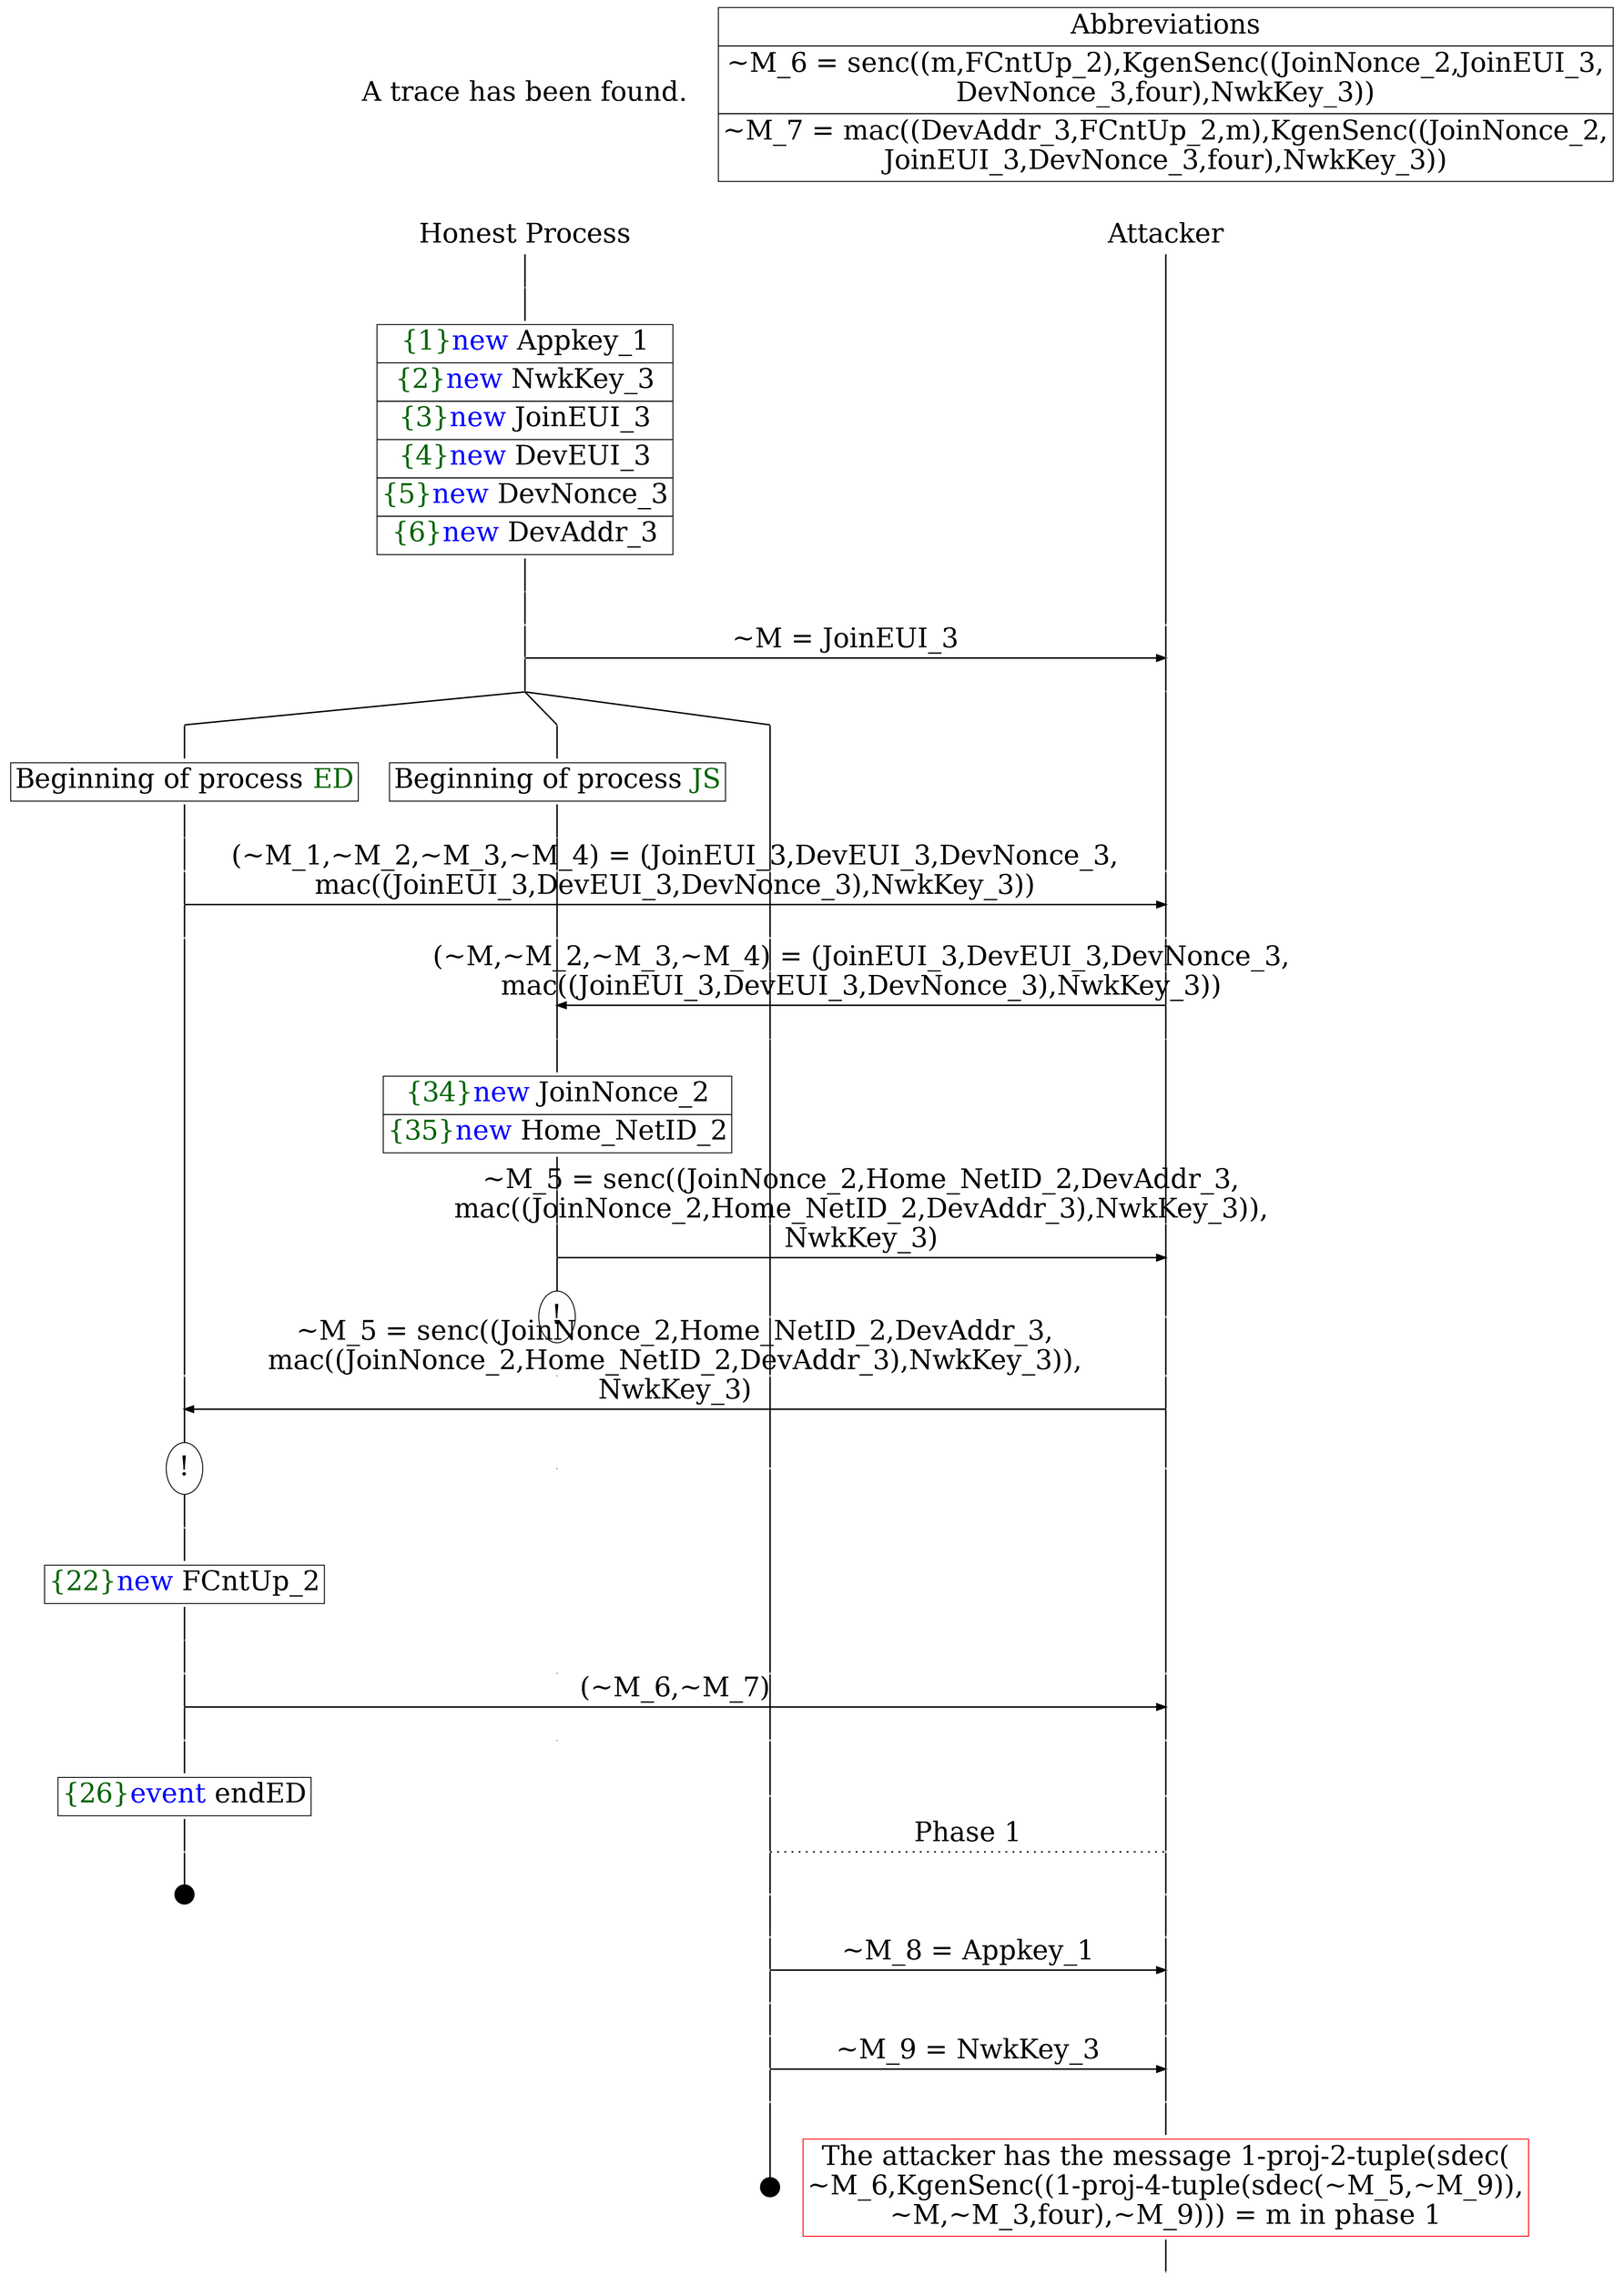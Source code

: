 digraph {
graph [ordering = out]
edge [arrowhead = none, penwidth = 1.6, fontsize = 30]
node [shape = point, width = 0, height = 0, fontsize = 30]
Trace [label = <A trace has been found.<br/>
>, shape = plaintext]
P0__0 [label = "Honest Process", shape = plaintext]
P__0 [label = "Attacker", shape = plaintext]
Trace -> P0__0 [label = "", style = invisible, weight = 100]{rank = same; P0__0 P__0}
P0__0 -> P0__1 [label = <>, weight = 100]
P0__1 -> P0__2 [label = <>, weight = 100]
P0__2 [shape = plaintext, label = <<TABLE BORDER="0" CELLBORDER="1" CELLSPACING="0" CELLPADDING="4"> <TR><TD><FONT COLOR="darkgreen">{1}</FONT><FONT COLOR="blue">new </FONT>Appkey_1</TD></TR><TR><TD><FONT COLOR="darkgreen">{2}</FONT><FONT COLOR="blue">new </FONT>NwkKey_3</TD></TR><TR><TD><FONT COLOR="darkgreen">{3}</FONT><FONT COLOR="blue">new </FONT>JoinEUI_3</TD></TR><TR><TD><FONT COLOR="darkgreen">{4}</FONT><FONT COLOR="blue">new </FONT>DevEUI_3</TD></TR><TR><TD><FONT COLOR="darkgreen">{5}</FONT><FONT COLOR="blue">new </FONT>DevNonce_3</TD></TR><TR><TD><FONT COLOR="darkgreen">{6}</FONT><FONT COLOR="blue">new </FONT>DevAddr_3</TD></TR></TABLE>>]
P0__2 -> P0__3 [label = <>, weight = 100]
P0__3 -> P0__4 [label = <>, weight = 100]
P__0 -> P__1 [label = <>, weight = 100]
{rank = same; P__1 P0__4}
P0__4 -> P0__5 [label = <>, weight = 100]
P__1 -> P__2 [label = <>, weight = 100]
{rank = same; P__2 P0__5}
P0__5 -> P__2 [label = <~M = JoinEUI_3>, arrowhead = normal]
P0__5 -> P0__6 [label = <>, weight = 100]
P__2 -> P__3 [label = <>, weight = 100]
{rank = same; P__3 P0__6}
/*RPar */
P0__6 -> P0_2__6 [label = <>]
P0__6 -> P0_1__6 [label = <>]
P0__6 -> P0_0__6 [label = <>]
P0__6 [label = "", fixedsize = false, width = 0, height = 0, shape = none]
{rank = same; P0_0__6 P0_1__6 P0_2__6}
P0_1__6 -> P0_1__7 [label = <>, weight = 100]
P0_1__7 [shape = plaintext, label = <<TABLE BORDER="0" CELLBORDER="1" CELLSPACING="0" CELLPADDING="4"> <TR><TD>Beginning of process <FONT COLOR="darkgreen">JS</FONT></TD></TR></TABLE>>]
P0_1__7 -> P0_1__8 [label = <>, weight = 100]
P0_2__6 -> P0_2__7 [label = <>, weight = 100]
P0_2__7 [shape = plaintext, label = <<TABLE BORDER="0" CELLBORDER="1" CELLSPACING="0" CELLPADDING="4"> <TR><TD>Beginning of process <FONT COLOR="darkgreen">ED</FONT></TD></TR></TABLE>>]
P0_2__7 -> P0_2__8 [label = <>, weight = 100]
P0_2__8 -> P0_2__9 [label = <>, weight = 100]
P0_1__8 -> P0_1__9 [label = <>, weight = 100]
P0_0__6 -> P0_0__7 [label = <>, weight = 100]
P__3 -> P__4 [label = <>, weight = 100]
{rank = same; P__4 P0_0__7 P0_1__9 P0_2__9}
P0_2__9 -> P0_2__10 [label = <>, weight = 100]
P__4 -> P__5 [label = <>, weight = 100]
{rank = same; P__5 P0_2__10}
P0_2__10 -> P__5 [label = <(~M_1,~M_2,~M_3,~M_4) = (JoinEUI_3,DevEUI_3,DevNonce_3,<br/>
mac((JoinEUI_3,DevEUI_3,DevNonce_3),NwkKey_3))>, arrowhead = normal]
P0_2__10 -> P0_2__11 [label = <>, weight = 100]
P0_1__9 -> P0_1__10 [label = <>, weight = 100]
P0_0__7 -> P0_0__8 [label = <>, weight = 100]
P__5 -> P__6 [label = <>, weight = 100]
{rank = same; P__6 P0_0__8 P0_1__10 P0_2__11}
P0_1__10 -> P0_1__11 [label = <>, weight = 100]
P0_0__8 -> P0_0__9 [label = <>, weight = 100]
P__6 -> P__7 [label = <>, weight = 100]
{rank = same; P__7 P0_0__9 P0_1__11}
P0_1__11 -> P0_1__12 [label = <>, weight = 100]
P__7 -> P__8 [label = <>, weight = 100]
{rank = same; P__8 P0_1__12}
P0_1__12 -> P__8 [label = <(~M,~M_2,~M_3,~M_4) = (JoinEUI_3,DevEUI_3,DevNonce_3,<br/>
mac((JoinEUI_3,DevEUI_3,DevNonce_3),NwkKey_3))>, dir = back, arrowhead = normal]
P0_1__12 -> P0_1__13 [label = <>, weight = 100]
P0_0__9 -> P0_0__10 [label = <>, weight = 100]
P__8 -> P__9 [label = <>, weight = 100]
{rank = same; P__9 P0_0__10 P0_1__13}
P0_1__13 -> P0_1__14 [label = <>, weight = 100]
P0_1__14 [shape = plaintext, label = <<TABLE BORDER="0" CELLBORDER="1" CELLSPACING="0" CELLPADDING="4"> <TR><TD><FONT COLOR="darkgreen">{34}</FONT><FONT COLOR="blue">new </FONT>JoinNonce_2</TD></TR><TR><TD><FONT COLOR="darkgreen">{35}</FONT><FONT COLOR="blue">new </FONT>Home_NetID_2</TD></TR></TABLE>>]
P0_1__14 -> P0_1__15 [label = <>, weight = 100]
P0_1__15 -> P0_1__16 [label = <>, weight = 100]
P0_0__10 -> P0_0__11 [label = <>, weight = 100]
P__9 -> P__10 [label = <>, weight = 100]
{rank = same; P__10 P0_0__11 P0_1__16}
P0_1__16 -> P0_1__17 [label = <>, weight = 100]
P__10 -> P__11 [label = <>, weight = 100]
{rank = same; P__11 P0_1__17}
P0_1__17 -> P__11 [label = <~M_5 = senc((JoinNonce_2,Home_NetID_2,DevAddr_3,<br/>
mac((JoinNonce_2,Home_NetID_2,DevAddr_3),NwkKey_3)),<br/>
NwkKey_3)>, arrowhead = normal]
P0_1__17 -> P0_1__18 [label = <>, weight = 100]
P0_0__11 -> P0_0__12 [label = <>, weight = 100]
P__11 -> P__12 [label = <>, weight = 100]
{rank = same; P__12 P0_0__12 P0_1__18}
P0_1__18 [label = "!", shape = ellipse]
P0_2__11 -> P0_2__12 [label = <>, weight = 100]
P0_1__19 [label = "", style = invisible]
P0_1__18 -> P0_1__19 [label = <>, weight = 100, style = invisible]
P0_0__12 -> P0_0__13 [label = <>, weight = 100]
P__12 -> P__13 [label = <>, weight = 100]
{rank = same; P__13 P0_0__13 P0_1__19 P0_2__12}
P0_2__12 -> P0_2__13 [label = <>, weight = 100]
P__13 -> P__14 [label = <>, weight = 100]
{rank = same; P__14 P0_2__13}
P0_2__13 -> P__14 [label = <~M_5 = senc((JoinNonce_2,Home_NetID_2,DevAddr_3,<br/>
mac((JoinNonce_2,Home_NetID_2,DevAddr_3),NwkKey_3)),<br/>
NwkKey_3)>, dir = back, arrowhead = normal]
P0_2__13 -> P0_2__14 [label = <>, weight = 100]
P0_1__20 [label = "", style = invisible]
P0_1__19 -> P0_1__20 [label = <>, weight = 100, style = invisible]
P0_0__13 -> P0_0__14 [label = <>, weight = 100]
P__14 -> P__15 [label = <>, weight = 100]
{rank = same; P__15 P0_0__14 P0_1__20 P0_2__14}
P0_2__14 [label = "!", shape = ellipse]
P0_2_0__14 [label = "", fixedsize = false, width = 0, height = 0, shape = none]
P0_2__14 -> P0_2_0__14 [label = <>, weight = 100]
P0_2_0__14 -> P0_2_0__15 [label = <>, weight = 100]
P0_2_0__15 [shape = plaintext, label = <<TABLE BORDER="0" CELLBORDER="1" CELLSPACING="0" CELLPADDING="4"> <TR><TD><FONT COLOR="darkgreen">{22}</FONT><FONT COLOR="blue">new </FONT>FCntUp_2</TD></TR></TABLE>>]
P0_2_0__15 -> P0_2_0__16 [label = <>, weight = 100]
P0_2_0__16 -> P0_2_0__17 [label = <>, weight = 100]
P0_1__21 [label = "", style = invisible]
P0_1__20 -> P0_1__21 [label = <>, weight = 100, style = invisible]
P0_0__14 -> P0_0__15 [label = <>, weight = 100]
P__15 -> P__16 [label = <>, weight = 100]
{rank = same; P__16 P0_0__15 P0_1__21 P0_2_0__17}
P0_2_0__17 -> P0_2_0__18 [label = <>, weight = 100]
P__16 -> P__17 [label = <>, weight = 100]
{rank = same; P__17 P0_2_0__18}
P0_2_0__18 -> P__17 [label = <(~M_6,~M_7)>, arrowhead = normal]
P0_2_0__18 -> P0_2_0__19 [label = <>, weight = 100]
P0_1__22 [label = "", style = invisible]
P0_1__21 -> P0_1__22 [label = <>, weight = 100, style = invisible]
P0_0__15 -> P0_0__16 [label = <>, weight = 100]
P__17 -> P__18 [label = <>, weight = 100]
{rank = same; P__18 P0_0__16 P0_1__22 P0_2_0__19}
P0_2_0__19 -> P0_2_0__20 [label = <>, weight = 100]
P0_2_0__20 [shape = plaintext, label = <<TABLE BORDER="0" CELLBORDER="1" CELLSPACING="0" CELLPADDING="4"> <TR><TD><FONT COLOR="darkgreen">{26}</FONT><FONT COLOR="blue">event</FONT> endED</TD></TR></TABLE>>]
P0_2_0__20 -> P0_2_0__21 [label = <>, weight = 100]
P0_2_0__22 [label = "", width = 0.3, height = 0.3]
P0_2_0__21 -> P0_2_0__22 [label = <>, weight = 100]
P0_0__16 -> P0_0__17 [label = <>, weight = 100]
P__18 -> P__19 [label = <>, weight = 100]
{rank = same; P__19 P0_0__17}
P0_0__17 -> P0_0__18 [label = <>, weight = 100]
P__19 -> P__20 [label = <>, weight = 100]
{rank = same; P__20 P0_0__18}
P0_0__18 -> P__20 [label = <Phase 1>, style = dotted]
P0_0__18 -> P0_0__19 [label = <>, weight = 100]
P__20 -> P__21 [label = <>, weight = 100]
{rank = same; P__21 P0_0__19}
P0_0__19 -> P0_0__20 [label = <>, weight = 100]
P__21 -> P__22 [label = <>, weight = 100]
{rank = same; P__22 P0_0__20}
P0_0__20 -> P0_0__21 [label = <>, weight = 100]
P__22 -> P__23 [label = <>, weight = 100]
{rank = same; P__23 P0_0__21}
P0_0__21 -> P__23 [label = <~M_8 = Appkey_1>, arrowhead = normal]
P0_0__21 -> P0_0__22 [label = <>, weight = 100]
P__23 -> P__24 [label = <>, weight = 100]
{rank = same; P__24 P0_0__22}
P0_0__22 -> P0_0__23 [label = <>, weight = 100]
P__24 -> P__25 [label = <>, weight = 100]
{rank = same; P__25 P0_0__23}
P0_0__23 -> P0_0__24 [label = <>, weight = 100]
P__25 -> P__26 [label = <>, weight = 100]
{rank = same; P__26 P0_0__24}
P0_0__24 -> P__26 [label = <~M_9 = NwkKey_3>, arrowhead = normal]
P0_0__24 -> P0_0__25 [label = <>, weight = 100]
P__26 -> P__27 [label = <>, weight = 100]
{rank = same; P__27 P0_0__25}
P0_0__26 [label = "", width = 0.3, height = 0.3]
P0_0__25 -> P0_0__26 [label = <>, weight = 100]
P__27 -> P__28 [label = <>, weight = 100]
P__28 [color = red, shape = plaintext, label = <<TABLE BORDER="0" CELLBORDER="1" CELLSPACING="0" CELLPADDING="4"> <TR><TD>The attacker has the message 1-proj-2-tuple(sdec(<br/>
~M_6,KgenSenc((1-proj-4-tuple(sdec(~M_5,~M_9)),<br/>
~M,~M_3,four),~M_9))) = m in phase 1</TD></TR></TABLE>>]
P__28 -> P__29 [label = <>, weight = 100]
Abbrev [shape = plaintext, label = <<TABLE BORDER="0" CELLBORDER="1" CELLSPACING="0" CELLPADDING="4"><TR> <TD> Abbreviations </TD></TR><TR><TD>~M_6 = senc((m,FCntUp_2),KgenSenc((JoinNonce_2,JoinEUI_3,<br/>
DevNonce_3,four),NwkKey_3))</TD></TR><TR><TD>~M_7 = mac((DevAddr_3,FCntUp_2,m),KgenSenc((JoinNonce_2,<br/>
JoinEUI_3,DevNonce_3,four),NwkKey_3))</TD></TR></TABLE>>]Abbrev -> P__0 [style = invisible, weight =100]}